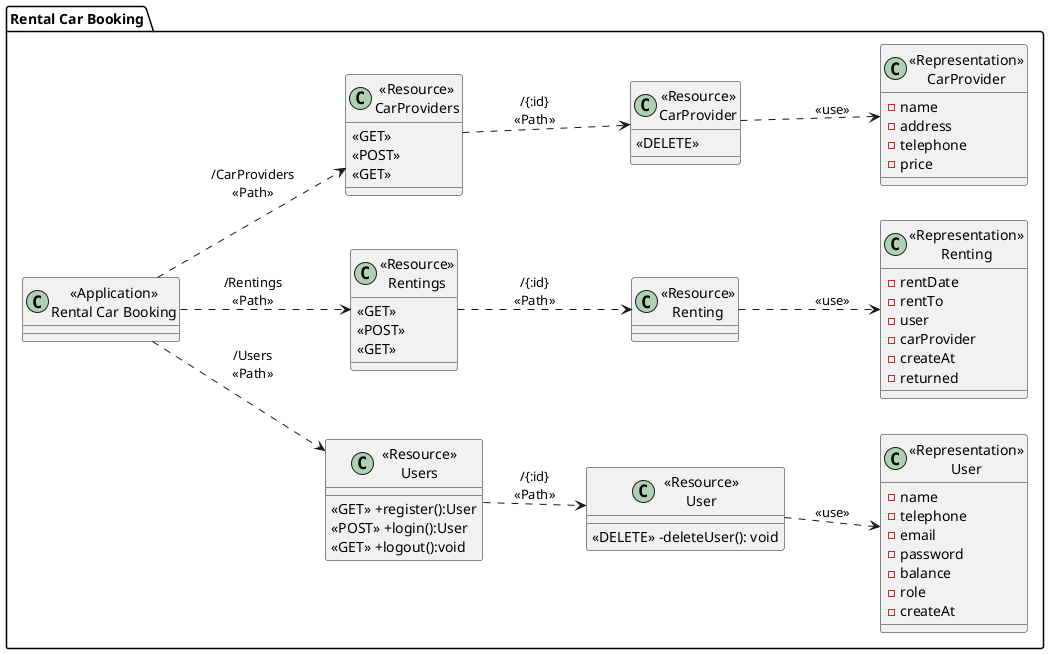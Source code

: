 @startuml
left to right direction
package "Rental Car Booking"{
    class "<<Application>>\nRental Car Booking" as rentalCarBooking{}

    class "<<Resource>>\nUsers" as ResourceUsers{
        <<GET>> +register():User
        <<POST>> +login():User
        <<GET>> +logout():void
    }

    class "<<Resource>>\nUser" as ResourceUser {
        <<DELETE>> -deleteUser(): void
    }

    class "<<Representation>>\nUser" as RepresentationUser {
        -name
        -telephone
        -email
        -password
        -balance
        -role
        -createAt
    }


    

    class "<<Resource>>\nRentings" as ResourceRentings{
        <<GET>> 
        <<POST>> 
        <<GET>>
    }

    class "<<Resource>>\nRenting" as ResourceRenting {
        
    }

    class "<<Representation>>\nRenting" as RepresentationRenting {
        -rentDate
        -rentTo
        -user
        -carProvider
        -createAt
        -returned
    }


    

    class "<<Resource>>\nCarProviders" as ResourceCarProviders{
        <<GET>> 
        <<POST>> 
        <<GET>> 
    }

    class "<<Resource>>\nCarProvider" as ResourceCarProvider {
        <<DELETE>> 
    }

    class "<<Representation>>\nCarProvider" as RepresentationCarProvider {
        -name
        -address
        -telephone
        -price
    }



}

rentalCarBooking ..> ResourceUsers:"/Users\n<<Path>>"
ResourceUsers ..> ResourceUser: "/{:id}\n<<Path>>"
ResourceUser ..> RepresentationUser: "<<use>>"

rentalCarBooking ..> ResourceRentings:"/Rentings\n<<Path>>"
ResourceRentings ..> ResourceRenting: "/{:id}\n<<Path>>"
ResourceRenting ..> RepresentationRenting: "<<use>>"

rentalCarBooking ..> ResourceCarProviders:"/CarProviders\n<<Path>>"
ResourceCarProviders ..> ResourceCarProvider: "/{:id}\n<<Path>>"
ResourceCarProvider ..> RepresentationCarProvider: "<<use>>"

@enduml